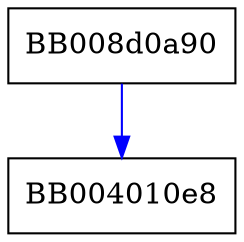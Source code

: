 digraph __wcsnlen_sse2 {
  node [shape="box"];
  graph [splines=ortho];
  BB008d0a90 -> BB004010e8 [color="blue"];
}